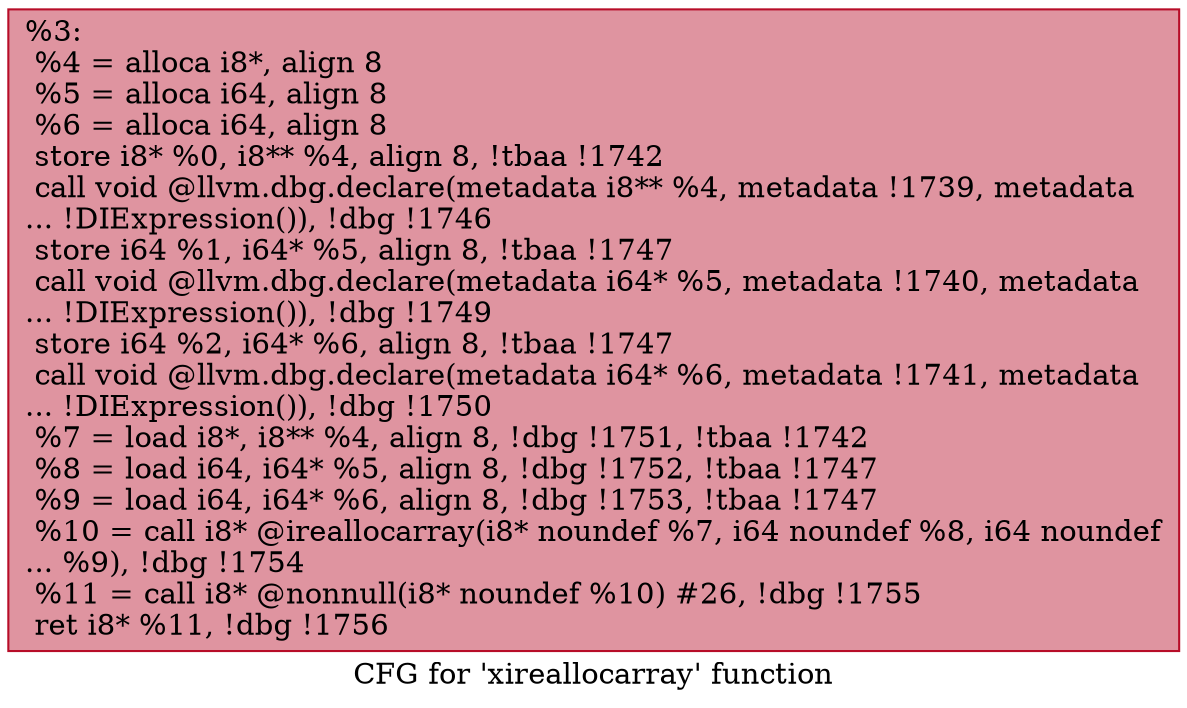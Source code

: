 digraph "CFG for 'xireallocarray' function" {
	label="CFG for 'xireallocarray' function";

	Node0x1947ce0 [shape=record,color="#b70d28ff", style=filled, fillcolor="#b70d2870",label="{%3:\l  %4 = alloca i8*, align 8\l  %5 = alloca i64, align 8\l  %6 = alloca i64, align 8\l  store i8* %0, i8** %4, align 8, !tbaa !1742\l  call void @llvm.dbg.declare(metadata i8** %4, metadata !1739, metadata\l... !DIExpression()), !dbg !1746\l  store i64 %1, i64* %5, align 8, !tbaa !1747\l  call void @llvm.dbg.declare(metadata i64* %5, metadata !1740, metadata\l... !DIExpression()), !dbg !1749\l  store i64 %2, i64* %6, align 8, !tbaa !1747\l  call void @llvm.dbg.declare(metadata i64* %6, metadata !1741, metadata\l... !DIExpression()), !dbg !1750\l  %7 = load i8*, i8** %4, align 8, !dbg !1751, !tbaa !1742\l  %8 = load i64, i64* %5, align 8, !dbg !1752, !tbaa !1747\l  %9 = load i64, i64* %6, align 8, !dbg !1753, !tbaa !1747\l  %10 = call i8* @ireallocarray(i8* noundef %7, i64 noundef %8, i64 noundef\l... %9), !dbg !1754\l  %11 = call i8* @nonnull(i8* noundef %10) #26, !dbg !1755\l  ret i8* %11, !dbg !1756\l}"];
}
